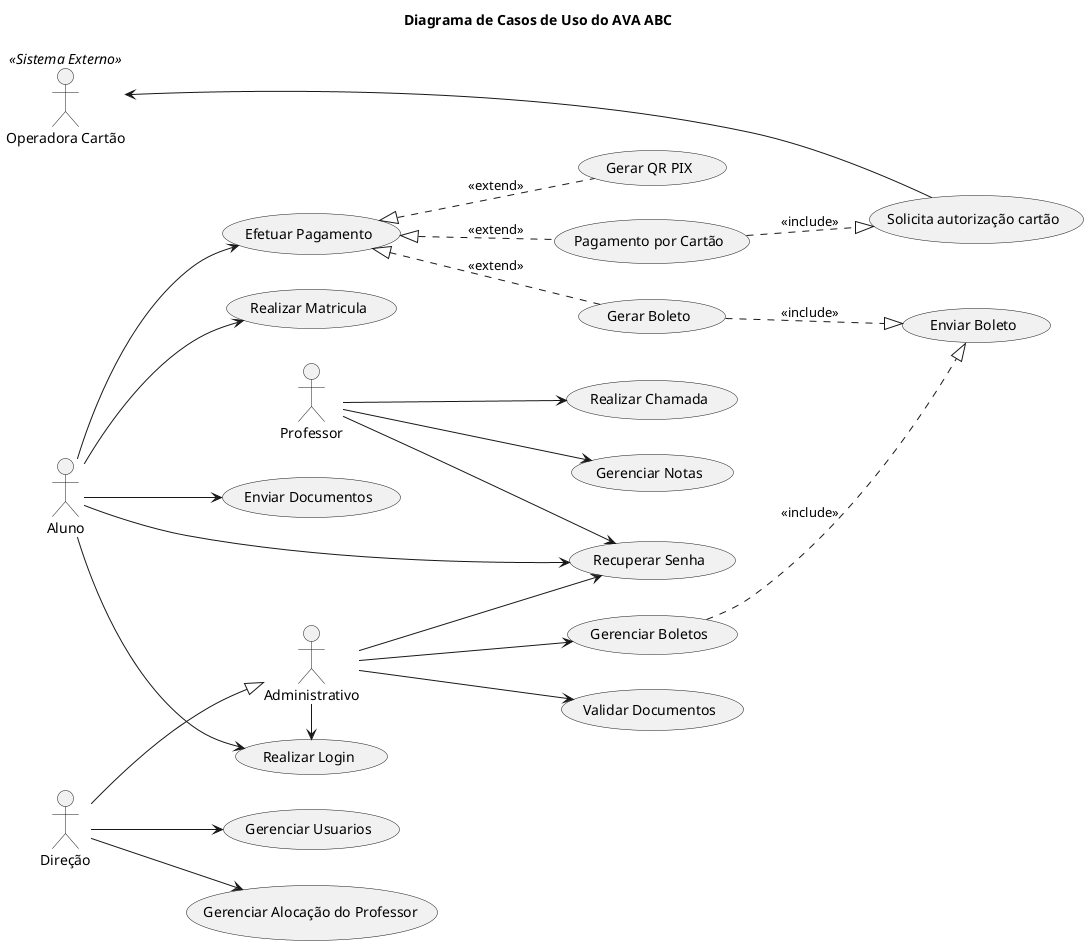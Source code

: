 @startuml
left to right direction
'skinparam actorStyle awesome
title Diagrama de Casos de Uso do AVA ABC

actor :Aluno: as A
actor :Professor: as P
actor :Administrativo: as Adm
actor :Direção: as D
actor :Operadora Cartão: as Visa <<Sistema Externo>>

Visa <---- (Solicita autorização cartão)
A --> (Realizar Login)
A --> (Realizar Matricula)
A --> (Efetuar Pagamento)
A --> (Enviar Documentos)
A --> (Recuperar Senha)

P --> (Realizar Chamada)
P --> (Gerenciar Notas)
P --> (Recuperar Senha)
Adm --> (Gerenciar Boletos)
Adm --> (Validar Documentos)
Adm --> (Recuperar Senha)
Adm -> (Realizar Login)

D --> (Gerenciar Usuarios)
D --> (Gerenciar Alocação do Professor)
D --|> Adm

(Gerenciar Boletos) ..|> (Enviar Boleto) : <<include>>
(Gerar Boleto) ..|> (Enviar Boleto) : <<include>>

' extends include seta -- | >
(Efetuar Pagamento) <|.. (Gerar QR PIX) : <<extend>>
(Efetuar Pagamento) <|.. (Gerar Boleto) : <<extend>>
(Efetuar Pagamento) <|.. (Pagamento por Cartão) : <<extend>>

(Pagamento por Cartão) ..|> (Solicita autorização cartão) : <<include>>

@enduml